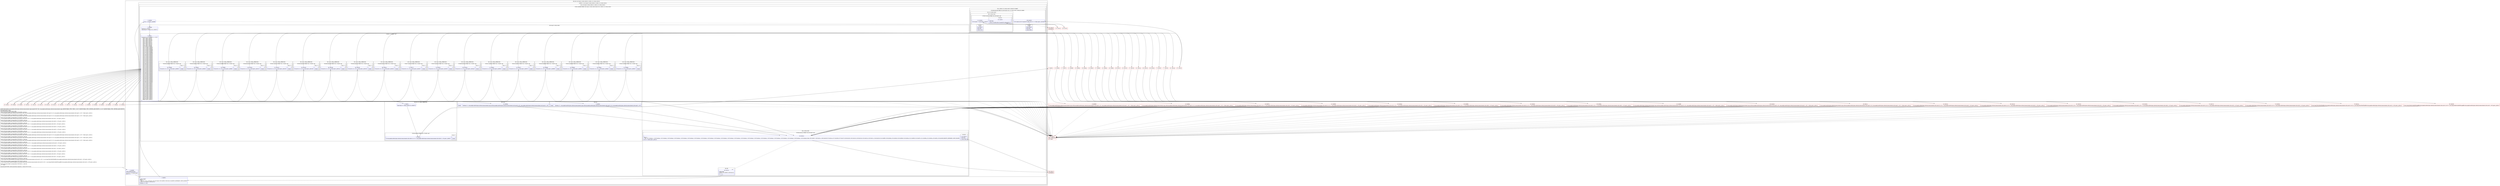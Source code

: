 digraph "CFG forcom.google.android.gms.internal.measurement.zzgm.equals(Ljava\/lang\/Object;Ljava\/lang\/Object;)Z" {
subgraph cluster_Region_1818213925 {
label = "R(2:0|(2:1|(3:3|4|(2:(1:85)|(1:86)))(1:(1:89)(1:(2:(1:93)|(1:94))))))";
node [shape=record,color=blue];
Node_0 [shape=record,label="{0\:\ 0x0000|MTH_ENTER_BLOCK\l|int int r0 = r9.zzakj.length\lint r2 = 0\l}"];
subgraph cluster_LoopRegion_524403229 {
label = "LOOP:0: (2:1|(3:3|4|(2:(1:85)|(1:86)))(1:(1:89)(1:(2:(1:93)|(1:94)))))";
node [shape=record,color=blue];
subgraph cluster_Region_1704569916 {
label = "R(2:1|(3:3|4|(2:(1:85)|(1:86)))(1:(1:89)(1:(2:(1:93)|(1:94)))))";
node [shape=record,color=blue];
Node_1 [shape=record,label="{1\:\ 0x0005|LOOP_START\lPHI: r2 \l  PHI: (r2v1 int) = (r2v0 int), (r2v4 int) binds: [B:0:0x0000, B:86:0x01c5] A[DONT_GENERATE, DONT_INLINE]\lLOOP:0: B:1:0x0005\-\>B:86:0x01c5\l|boolean r3 = true\l}"];
subgraph cluster_IfRegion_516131640 {
label = "IF [B:2:0x0006] THEN: R(3:3|4|(2:(1:85)|(1:86))) ELSE: R(1:(1:89)(1:(2:(1:93)|(1:94))))";
node [shape=record,color=blue];
Node_2 [shape=record,label="{2\:\ 0x0006|if (r2 \< r0) goto L_0x0008\l}"];
subgraph cluster_Region_1718169522 {
label = "R(3:3|4|(2:(1:85)|(1:86)))";
node [shape=record,color=blue];
Node_3 [shape=record,label="{3\:\ 0x0008|int int r4 = zzca(r2)\llong long r6 = (long) (r4 & 1048575)\l}"];
subgraph cluster_SwitchRegion_1364510668 {
label = "Switch: 21, default: null";
node [shape=record,color=blue];
Node_4 [shape=record,label="{4\:\ 0x0017|switch(((r4 & 267386880) \>\>\> 20)) \{\l    case 0: goto L_0x01a7;\l    case 1: goto L_0x018e;\l    case 2: goto L_0x017b;\l    case 3: goto L_0x0168;\l    case 4: goto L_0x0157;\l    case 5: goto L_0x0144;\l    case 6: goto L_0x0132;\l    case 7: goto L_0x0120;\l    case 8: goto L_0x010a;\l    case 9: goto L_0x00f4;\l    case 10: goto L_0x00de;\l    case 11: goto L_0x00cc;\l    case 12: goto L_0x00ba;\l    case 13: goto L_0x00a8;\l    case 14: goto L_0x0094;\l    case 15: goto L_0x0082;\l    case 16: goto L_0x006e;\l    case 17: goto L_0x0058;\l    case 18: goto L_0x004a;\l    case 19: goto L_0x004a;\l    case 20: goto L_0x004a;\l    case 21: goto L_0x004a;\l    case 22: goto L_0x004a;\l    case 23: goto L_0x004a;\l    case 24: goto L_0x004a;\l    case 25: goto L_0x004a;\l    case 26: goto L_0x004a;\l    case 27: goto L_0x004a;\l    case 28: goto L_0x004a;\l    case 29: goto L_0x004a;\l    case 30: goto L_0x004a;\l    case 31: goto L_0x004a;\l    case 32: goto L_0x004a;\l    case 33: goto L_0x004a;\l    case 34: goto L_0x004a;\l    case 35: goto L_0x004a;\l    case 36: goto L_0x004a;\l    case 37: goto L_0x004a;\l    case 38: goto L_0x004a;\l    case 39: goto L_0x004a;\l    case 40: goto L_0x004a;\l    case 41: goto L_0x004a;\l    case 42: goto L_0x004a;\l    case 43: goto L_0x004a;\l    case 44: goto L_0x004a;\l    case 45: goto L_0x004a;\l    case 46: goto L_0x004a;\l    case 47: goto L_0x004a;\l    case 48: goto L_0x004a;\l    case 49: goto L_0x004a;\l    case 50: goto L_0x003c;\l    case 51: goto L_0x001c;\l    case 52: goto L_0x001c;\l    case 53: goto L_0x001c;\l    case 54: goto L_0x001c;\l    case 55: goto L_0x001c;\l    case 56: goto L_0x001c;\l    case 57: goto L_0x001c;\l    case 58: goto L_0x001c;\l    case 59: goto L_0x001c;\l    case 60: goto L_0x001c;\l    case 61: goto L_0x001c;\l    case 62: goto L_0x001c;\l    case 63: goto L_0x001c;\l    case 64: goto L_0x001c;\l    case 65: goto L_0x001c;\l    case 66: goto L_0x001c;\l    case 67: goto L_0x001c;\l    case 68: goto L_0x001c;\l    default: goto L_0x001a;\l\}\l}"];
subgraph cluster_Region_374398512 {
label = "R(1:(1:1)) | FALL_THROUGH\l";
node [shape=record,color=blue];
subgraph cluster_IfRegion_2010516428 {
label = "IF [B:80:0x01ab] THEN: R(1:1) ELSE: null";
node [shape=record,color=blue];
Node_80 [shape=record,label="{80\:\ 0x01ab|if (zzc(r10, r11, r2) == true) goto L_0x01ad\l}"];
subgraph cluster_Region_321454131 {
label = "R(1:1)";
node [shape=record,color=blue];
Node_InsnContainer_2131460309 [shape=record,label="{|break\l}"];
}
}
}
subgraph cluster_Region_1858860035 {
label = "R(1:(1:1)) | FALL_THROUGH\l";
node [shape=record,color=blue];
subgraph cluster_IfRegion_1976484933 {
label = "IF [B:76:0x0192] THEN: R(1:1) ELSE: null";
node [shape=record,color=blue];
Node_76 [shape=record,label="{76\:\ 0x0192|if (zzc(r10, r11, r2) == true) goto L_0x0194\l}"];
subgraph cluster_Region_2121930420 {
label = "R(1:1)";
node [shape=record,color=blue];
Node_InsnContainer_629782992 [shape=record,label="{|break\l}"];
}
}
}
subgraph cluster_Region_111646876 {
label = "R(1:(1:1)) | FALL_THROUGH\l";
node [shape=record,color=blue];
subgraph cluster_IfRegion_1054553310 {
label = "IF [B:72:0x017f] THEN: R(1:1) ELSE: null";
node [shape=record,color=blue];
Node_72 [shape=record,label="{72\:\ 0x017f|if (zzc(r10, r11, r2) == true) goto L_0x0181\l}"];
subgraph cluster_Region_930946983 {
label = "R(1:1)";
node [shape=record,color=blue];
Node_InsnContainer_429682762 [shape=record,label="{|break\l}"];
}
}
}
subgraph cluster_Region_1907563920 {
label = "R(1:(1:1)) | FALL_THROUGH\l";
node [shape=record,color=blue];
subgraph cluster_IfRegion_291538952 {
label = "IF [B:68:0x016c] THEN: R(1:1) ELSE: null";
node [shape=record,color=blue];
Node_68 [shape=record,label="{68\:\ 0x016c|if (zzc(r10, r11, r2) == true) goto L_0x016e\l}"];
subgraph cluster_Region_1273632834 {
label = "R(1:1)";
node [shape=record,color=blue];
Node_InsnContainer_339060415 [shape=record,label="{|break\l}"];
}
}
}
subgraph cluster_Region_1850837587 {
label = "R(1:(1:1)) | FALL_THROUGH\l";
node [shape=record,color=blue];
subgraph cluster_IfRegion_1454336387 {
label = "IF [B:64:0x015b] THEN: R(1:1) ELSE: null";
node [shape=record,color=blue];
Node_64 [shape=record,label="{64\:\ 0x015b|if (zzc(r10, r11, r2) == true) goto L_0x015d\l}"];
subgraph cluster_Region_124212628 {
label = "R(1:1)";
node [shape=record,color=blue];
Node_InsnContainer_483681586 [shape=record,label="{|break\l}"];
}
}
}
subgraph cluster_Region_636303433 {
label = "R(1:(1:1)) | FALL_THROUGH\l";
node [shape=record,color=blue];
subgraph cluster_IfRegion_1430283263 {
label = "IF [B:60:0x0148] THEN: R(1:1) ELSE: null";
node [shape=record,color=blue];
Node_60 [shape=record,label="{60\:\ 0x0148|if (zzc(r10, r11, r2) == true) goto L_0x014a\l}"];
subgraph cluster_Region_1200369077 {
label = "R(1:1)";
node [shape=record,color=blue];
Node_InsnContainer_2063211301 [shape=record,label="{|break\l}"];
}
}
}
subgraph cluster_Region_1169689789 {
label = "R(1:(1:1)) | FALL_THROUGH\l";
node [shape=record,color=blue];
subgraph cluster_IfRegion_844812365 {
label = "IF [B:56:0x0136] THEN: R(1:1) ELSE: null";
node [shape=record,color=blue];
Node_56 [shape=record,label="{56\:\ 0x0136|if (zzc(r10, r11, r2) == true) goto L_0x0138\l}"];
subgraph cluster_Region_165370675 {
label = "R(1:1)";
node [shape=record,color=blue];
Node_InsnContainer_790380088 [shape=record,label="{|break\l}"];
}
}
}
subgraph cluster_Region_85273549 {
label = "R(1:(1:1)) | FALL_THROUGH\l";
node [shape=record,color=blue];
subgraph cluster_IfRegion_661601990 {
label = "IF [B:52:0x0124] THEN: R(1:1) ELSE: null";
node [shape=record,color=blue];
Node_52 [shape=record,label="{52\:\ 0x0124|if (zzc(r10, r11, r2) == true) goto L_0x0126\l}"];
subgraph cluster_Region_5050934 {
label = "R(1:1)";
node [shape=record,color=blue];
Node_InsnContainer_1402782671 [shape=record,label="{|break\l}"];
}
}
}
subgraph cluster_Region_499112570 {
label = "R(1:(1:1)) | FALL_THROUGH\l";
node [shape=record,color=blue];
subgraph cluster_IfRegion_178366681 {
label = "IF [B:48:0x010e] THEN: R(1:1) ELSE: null";
node [shape=record,color=blue];
Node_48 [shape=record,label="{48\:\ 0x010e|if (zzc(r10, r11, r2) == true) goto L_0x0110\l}"];
subgraph cluster_Region_827900227 {
label = "R(1:1)";
node [shape=record,color=blue];
Node_InsnContainer_1500297724 [shape=record,label="{|break\l}"];
}
}
}
subgraph cluster_Region_1817942949 {
label = "R(1:(1:1)) | FALL_THROUGH\l";
node [shape=record,color=blue];
subgraph cluster_IfRegion_1554542057 {
label = "IF [B:44:0x00f8] THEN: R(1:1) ELSE: null";
node [shape=record,color=blue];
Node_44 [shape=record,label="{44\:\ 0x00f8|if (zzc(r10, r11, r2) == true) goto L_0x00fa\l}"];
subgraph cluster_Region_257224798 {
label = "R(1:1)";
node [shape=record,color=blue];
Node_InsnContainer_2029091374 [shape=record,label="{|break\l}"];
}
}
}
subgraph cluster_Region_1156489109 {
label = "R(1:(1:1)) | FALL_THROUGH\l";
node [shape=record,color=blue];
subgraph cluster_IfRegion_949225097 {
label = "IF [B:40:0x00e2] THEN: R(1:1) ELSE: null";
node [shape=record,color=blue];
Node_40 [shape=record,label="{40\:\ 0x00e2|if (zzc(r10, r11, r2) == true) goto L_0x00e4\l}"];
subgraph cluster_Region_1960354334 {
label = "R(1:1)";
node [shape=record,color=blue];
Node_InsnContainer_1554410203 [shape=record,label="{|break\l}"];
}
}
}
subgraph cluster_Region_804604779 {
label = "R(1:(1:1)) | FALL_THROUGH\l";
node [shape=record,color=blue];
subgraph cluster_IfRegion_1716749907 {
label = "IF [B:36:0x00d0] THEN: R(1:1) ELSE: null";
node [shape=record,color=blue];
Node_36 [shape=record,label="{36\:\ 0x00d0|if (zzc(r10, r11, r2) == true) goto L_0x00d2\l}"];
subgraph cluster_Region_534211383 {
label = "R(1:1)";
node [shape=record,color=blue];
Node_InsnContainer_774828673 [shape=record,label="{|break\l}"];
}
}
}
subgraph cluster_Region_1102165293 {
label = "R(1:(1:1)) | FALL_THROUGH\l";
node [shape=record,color=blue];
subgraph cluster_IfRegion_1639128352 {
label = "IF [B:32:0x00be] THEN: R(1:1) ELSE: null";
node [shape=record,color=blue];
Node_32 [shape=record,label="{32\:\ 0x00be|if (zzc(r10, r11, r2) == true) goto L_0x00c0\l}"];
subgraph cluster_Region_1150943331 {
label = "R(1:1)";
node [shape=record,color=blue];
Node_InsnContainer_1622164756 [shape=record,label="{|break\l}"];
}
}
}
subgraph cluster_Region_961743225 {
label = "R(1:(1:1)) | FALL_THROUGH\l";
node [shape=record,color=blue];
subgraph cluster_IfRegion_2120999898 {
label = "IF [B:28:0x00ac] THEN: R(1:1) ELSE: null";
node [shape=record,color=blue];
Node_28 [shape=record,label="{28\:\ 0x00ac|if (zzc(r10, r11, r2) == true) goto L_0x00ae\l}"];
subgraph cluster_Region_1971833763 {
label = "R(1:1)";
node [shape=record,color=blue];
Node_InsnContainer_1628066920 [shape=record,label="{|break\l}"];
}
}
}
subgraph cluster_Region_57685432 {
label = "R(1:(1:1)) | FALL_THROUGH\l";
node [shape=record,color=blue];
subgraph cluster_IfRegion_1725108944 {
label = "IF [B:24:0x0098] THEN: R(1:1) ELSE: null";
node [shape=record,color=blue];
Node_24 [shape=record,label="{24\:\ 0x0098|if (zzc(r10, r11, r2) == true) goto L_0x009a\l}"];
subgraph cluster_Region_583658606 {
label = "R(1:1)";
node [shape=record,color=blue];
Node_InsnContainer_1775825223 [shape=record,label="{|break\l}"];
}
}
}
subgraph cluster_Region_1522680064 {
label = "R(1:(1:1)) | FALL_THROUGH\l";
node [shape=record,color=blue];
subgraph cluster_IfRegion_482898247 {
label = "IF [B:20:0x0086] THEN: R(1:1) ELSE: null";
node [shape=record,color=blue];
Node_20 [shape=record,label="{20\:\ 0x0086|if (zzc(r10, r11, r2) == true) goto L_0x0088\l}"];
subgraph cluster_Region_1486713365 {
label = "R(1:1)";
node [shape=record,color=blue];
Node_InsnContainer_903499764 [shape=record,label="{|break\l}"];
}
}
}
subgraph cluster_Region_455525057 {
label = "R(1:(1:1)) | FALL_THROUGH\l";
node [shape=record,color=blue];
subgraph cluster_IfRegion_1709909475 {
label = "IF [B:16:0x0072] THEN: R(1:1) ELSE: null";
node [shape=record,color=blue];
Node_16 [shape=record,label="{16\:\ 0x0072|if (zzc(r10, r11, r2) == true) goto L_0x0074\l}"];
subgraph cluster_Region_1394887396 {
label = "R(1:1)";
node [shape=record,color=blue];
Node_InsnContainer_1620739919 [shape=record,label="{|break\l}"];
}
}
}
subgraph cluster_Region_123257159 {
label = "R(1:(1:1)) | FALL_THROUGH\l";
node [shape=record,color=blue];
subgraph cluster_IfRegion_1145012151 {
label = "IF [B:12:0x005c] THEN: R(1:1) ELSE: null";
node [shape=record,color=blue];
Node_12 [shape=record,label="{12\:\ 0x005c|if (zzc(r10, r11, r2) == true) goto L_0x005e\l}"];
subgraph cluster_Region_709180327 {
label = "R(1:1)";
node [shape=record,color=blue];
Node_InsnContainer_1539778401 [shape=record,label="{|break\l}"];
}
}
}
subgraph cluster_Region_1507936593 {
label = "R(2:10|1)";
node [shape=record,color=blue];
Node_10 [shape=record,label="{10\:\ 0x004a|boolean r3 = com.google.android.gms.internal.measurement.zzgz.zzd(com.google.android.gms.internal.measurement.zzhv.zzp(r10, r6), com.google.android.gms.internal.measurement.zzhv.zzp(r11, r6))\l}"];
Node_InsnContainer_1876124585 [shape=record,label="{|break\l}"];
}
subgraph cluster_Region_1721517853 {
label = "R(2:9|1)";
node [shape=record,color=blue];
Node_9 [shape=record,label="{9\:\ 0x003c|boolean r3 = com.google.android.gms.internal.measurement.zzgz.zzd(com.google.android.gms.internal.measurement.zzhv.zzp(r10, r6), com.google.android.gms.internal.measurement.zzhv.zzp(r11, r6))\l}"];
Node_InsnContainer_775996909 [shape=record,label="{|break\l}"];
}
subgraph cluster_Region_973381746 {
label = "R(2:5|(1:1)) | FALL_THROUGH\l";
node [shape=record,color=blue];
Node_5 [shape=record,label="{5\:\ 0x001c|long long r4 = (long) (zzcb(r2) & 1048575)\l}"];
subgraph cluster_IfRegion_44873590 {
label = "IF [B:6:0x002a] THEN: R(1:1) ELSE: null";
node [shape=record,color=blue];
Node_6 [shape=record,label="{6\:\ 0x002a|if (com.google.android.gms.internal.measurement.zzhv.zzk(r10, r4) == com.google.android.gms.internal.measurement.zzhv.zzk(r11, r4)) goto L_0x002c\l}"];
subgraph cluster_Region_769346433 {
label = "R(1:1)";
node [shape=record,color=blue];
Node_InsnContainer_1338346868 [shape=record,label="{|break\l}"];
}
}
}
}
subgraph cluster_Region_1006592270 {
label = "R(2:(1:85)|(1:86))";
node [shape=record,color=blue];
subgraph cluster_IfRegion_2038721676 {
label = "IF [B:84:0x01c2] THEN: R(1:85) ELSE: null";
node [shape=record,color=blue];
Node_84 [shape=record,label="{84\:\ 0x01c2|PHI: r3 \l  PHI: (r3v1 boolean) = (r3v0 boolean), (r3v2 boolean), (r3v0 boolean), (r3v0 boolean), (r3v0 boolean), (r3v0 boolean), (r3v0 boolean), (r3v0 boolean), (r3v0 boolean), (r3v0 boolean), (r3v0 boolean), (r3v0 boolean), (r3v0 boolean), (r3v0 boolean), (r3v0 boolean), (r3v0 boolean), (r3v0 boolean), (r3v0 boolean), (r3v0 boolean), (r3v0 boolean), (r3v4 boolean), (r3v6 boolean), (r3v0 boolean) binds: [B:4:0x0017, B:83:0x01c1, B:82:0x01bf, B:78:0x01a4, B:74:0x018b, B:70:0x0178, B:66:0x0165, B:62:0x0154, B:58:0x0140, B:54:0x012e, B:50:0x011c, B:46:0x0106, B:42:0x00f0, B:38:0x00da, B:34:0x00c8, B:30:0x00b6, B:26:0x00a4, B:22:0x0090, B:18:0x007e, B:14:0x006a, B:10:0x004a, B:9:0x003c, B:8:0x0038] A[DONT_GENERATE, DONT_INLINE]\l|if (r3 == false) goto L_0x01c4\l}"];
subgraph cluster_Region_322483249 {
label = "R(1:85)";
node [shape=record,color=blue];
Node_85 [shape=record,label="{85\:\ 0x01c4|RETURN\l|return false\l}"];
}
}
subgraph cluster_Region_979251202 {
label = "R(1:86)";
node [shape=record,color=blue];
Node_86 [shape=record,label="{86\:\ 0x01c5|LOOP_END\lLOOP:0: B:1:0x0005\-\>B:86:0x01c5\l|r2 += 3\l}"];
}
}
}
subgraph cluster_Region_1690858132 {
label = "R(1:(1:89)(1:(2:(1:93)|(1:94)))) | ELSE_IF_CHAIN\l";
node [shape=record,color=blue];
subgraph cluster_IfRegion_117833044 {
label = "IF [B:88:0x01d9] THEN: R(1:89) ELSE: R(1:(2:(1:93)|(1:94))) | ELSE_IF_CHAIN\l";
node [shape=record,color=blue];
Node_88 [shape=record,label="{88\:\ 0x01d9|if (r9.zzakx.zzx(r10).equals(r9.zzakx.zzx(r11)) == false) goto L_0x01db\l}"];
subgraph cluster_Region_1202854827 {
label = "R(1:89)";
node [shape=record,color=blue];
Node_89 [shape=record,label="{89\:\ 0x01db|RETURN\l|return false\l}"];
}
subgraph cluster_Region_301839952 {
label = "R(1:(2:(1:93)|(1:94)))";
node [shape=record,color=blue];
subgraph cluster_Region_914762281 {
label = "R(2:(1:93)|(1:94))";
node [shape=record,color=blue];
subgraph cluster_IfRegion_507612912 {
label = "IF [B:91:0x01de] THEN: R(1:93) ELSE: null";
node [shape=record,color=blue];
Node_91 [shape=record,label="{91\:\ 0x01de|if (r9.zzako == true) goto L_0x01e0\l}"];
subgraph cluster_Region_1241100752 {
label = "R(1:93)";
node [shape=record,color=blue];
Node_93 [shape=record,label="{93\:\ 0x01f0|RETURN\l|return r9.zzaky.zzh(r10).equals(r9.zzaky.zzh(r11))\l}"];
}
}
subgraph cluster_Region_902480265 {
label = "R(1:94)";
node [shape=record,color=blue];
Node_94 [shape=record,label="{94\:\ 0x01f1|RETURN\l|return true\l}"];
}
}
}
}
}
}
}
}
}
Node_7 [shape=record,color=red,label="{7\:\ 0x002c}"];
Node_8 [shape=record,color=red,label="{8\:\ 0x0038|if (com.google.android.gms.internal.measurement.zzgz.zzd(com.google.android.gms.internal.measurement.zzhv.zzp(r10, r6), com.google.android.gms.internal.measurement.zzhv.zzp(r11, r6)) != false) goto L_0x01c2\l}"];
Node_11 [shape=record,color=red,label="{11\:\ 0x0058}"];
Node_13 [shape=record,color=red,label="{13\:\ 0x005e}"];
Node_14 [shape=record,color=red,label="{14\:\ 0x006a|if (com.google.android.gms.internal.measurement.zzgz.zzd(com.google.android.gms.internal.measurement.zzhv.zzp(r10, r6), com.google.android.gms.internal.measurement.zzhv.zzp(r11, r6)) != false) goto L_0x01c2\l}"];
Node_15 [shape=record,color=red,label="{15\:\ 0x006e}"];
Node_17 [shape=record,color=red,label="{17\:\ 0x0074}"];
Node_18 [shape=record,color=red,label="{18\:\ 0x007e|if (com.google.android.gms.internal.measurement.zzhv.zzl(r10, r6) == com.google.android.gms.internal.measurement.zzhv.zzl(r11, r6)) goto L_0x01c2\l}"];
Node_19 [shape=record,color=red,label="{19\:\ 0x0082}"];
Node_21 [shape=record,color=red,label="{21\:\ 0x0088}"];
Node_22 [shape=record,color=red,label="{22\:\ 0x0090|if (com.google.android.gms.internal.measurement.zzhv.zzk(r10, r6) == com.google.android.gms.internal.measurement.zzhv.zzk(r11, r6)) goto L_0x01c2\l}"];
Node_23 [shape=record,color=red,label="{23\:\ 0x0094}"];
Node_25 [shape=record,color=red,label="{25\:\ 0x009a}"];
Node_26 [shape=record,color=red,label="{26\:\ 0x00a4|if (com.google.android.gms.internal.measurement.zzhv.zzl(r10, r6) == com.google.android.gms.internal.measurement.zzhv.zzl(r11, r6)) goto L_0x01c2\l}"];
Node_27 [shape=record,color=red,label="{27\:\ 0x00a8}"];
Node_29 [shape=record,color=red,label="{29\:\ 0x00ae}"];
Node_30 [shape=record,color=red,label="{30\:\ 0x00b6|if (com.google.android.gms.internal.measurement.zzhv.zzk(r10, r6) == com.google.android.gms.internal.measurement.zzhv.zzk(r11, r6)) goto L_0x01c2\l}"];
Node_31 [shape=record,color=red,label="{31\:\ 0x00ba}"];
Node_33 [shape=record,color=red,label="{33\:\ 0x00c0}"];
Node_34 [shape=record,color=red,label="{34\:\ 0x00c8|if (com.google.android.gms.internal.measurement.zzhv.zzk(r10, r6) == com.google.android.gms.internal.measurement.zzhv.zzk(r11, r6)) goto L_0x01c2\l}"];
Node_35 [shape=record,color=red,label="{35\:\ 0x00cc}"];
Node_37 [shape=record,color=red,label="{37\:\ 0x00d2}"];
Node_38 [shape=record,color=red,label="{38\:\ 0x00da|if (com.google.android.gms.internal.measurement.zzhv.zzk(r10, r6) == com.google.android.gms.internal.measurement.zzhv.zzk(r11, r6)) goto L_0x01c2\l}"];
Node_39 [shape=record,color=red,label="{39\:\ 0x00de}"];
Node_41 [shape=record,color=red,label="{41\:\ 0x00e4}"];
Node_42 [shape=record,color=red,label="{42\:\ 0x00f0|if (com.google.android.gms.internal.measurement.zzgz.zzd(com.google.android.gms.internal.measurement.zzhv.zzp(r10, r6), com.google.android.gms.internal.measurement.zzhv.zzp(r11, r6)) != false) goto L_0x01c2\l}"];
Node_43 [shape=record,color=red,label="{43\:\ 0x00f4}"];
Node_45 [shape=record,color=red,label="{45\:\ 0x00fa}"];
Node_46 [shape=record,color=red,label="{46\:\ 0x0106|if (com.google.android.gms.internal.measurement.zzgz.zzd(com.google.android.gms.internal.measurement.zzhv.zzp(r10, r6), com.google.android.gms.internal.measurement.zzhv.zzp(r11, r6)) != false) goto L_0x01c2\l}"];
Node_47 [shape=record,color=red,label="{47\:\ 0x010a}"];
Node_49 [shape=record,color=red,label="{49\:\ 0x0110}"];
Node_50 [shape=record,color=red,label="{50\:\ 0x011c|if (com.google.android.gms.internal.measurement.zzgz.zzd(com.google.android.gms.internal.measurement.zzhv.zzp(r10, r6), com.google.android.gms.internal.measurement.zzhv.zzp(r11, r6)) != false) goto L_0x01c2\l}"];
Node_51 [shape=record,color=red,label="{51\:\ 0x0120}"];
Node_53 [shape=record,color=red,label="{53\:\ 0x0126}"];
Node_54 [shape=record,color=red,label="{54\:\ 0x012e|if (com.google.android.gms.internal.measurement.zzhv.zzm(r10, r6) == com.google.android.gms.internal.measurement.zzhv.zzm(r11, r6)) goto L_0x01c2\l}"];
Node_55 [shape=record,color=red,label="{55\:\ 0x0132}"];
Node_57 [shape=record,color=red,label="{57\:\ 0x0138}"];
Node_58 [shape=record,color=red,label="{58\:\ 0x0140|if (com.google.android.gms.internal.measurement.zzhv.zzk(r10, r6) == com.google.android.gms.internal.measurement.zzhv.zzk(r11, r6)) goto L_0x01c2\l}"];
Node_59 [shape=record,color=red,label="{59\:\ 0x0144}"];
Node_61 [shape=record,color=red,label="{61\:\ 0x014a}"];
Node_62 [shape=record,color=red,label="{62\:\ 0x0154|if (com.google.android.gms.internal.measurement.zzhv.zzl(r10, r6) == com.google.android.gms.internal.measurement.zzhv.zzl(r11, r6)) goto L_0x01c2\l}"];
Node_63 [shape=record,color=red,label="{63\:\ 0x0157}"];
Node_65 [shape=record,color=red,label="{65\:\ 0x015d}"];
Node_66 [shape=record,color=red,label="{66\:\ 0x0165|if (com.google.android.gms.internal.measurement.zzhv.zzk(r10, r6) == com.google.android.gms.internal.measurement.zzhv.zzk(r11, r6)) goto L_0x01c2\l}"];
Node_67 [shape=record,color=red,label="{67\:\ 0x0168}"];
Node_69 [shape=record,color=red,label="{69\:\ 0x016e}"];
Node_70 [shape=record,color=red,label="{70\:\ 0x0178|if (com.google.android.gms.internal.measurement.zzhv.zzl(r10, r6) == com.google.android.gms.internal.measurement.zzhv.zzl(r11, r6)) goto L_0x01c2\l}"];
Node_71 [shape=record,color=red,label="{71\:\ 0x017b}"];
Node_73 [shape=record,color=red,label="{73\:\ 0x0181}"];
Node_74 [shape=record,color=red,label="{74\:\ 0x018b|if (com.google.android.gms.internal.measurement.zzhv.zzl(r10, r6) == com.google.android.gms.internal.measurement.zzhv.zzl(r11, r6)) goto L_0x01c2\l}"];
Node_75 [shape=record,color=red,label="{75\:\ 0x018e}"];
Node_77 [shape=record,color=red,label="{77\:\ 0x0194}"];
Node_78 [shape=record,color=red,label="{78\:\ 0x01a4|if (java.lang.Float.floatToIntBits(com.google.android.gms.internal.measurement.zzhv.zzn(r10, r6)) == java.lang.Float.floatToIntBits(com.google.android.gms.internal.measurement.zzhv.zzn(r11, r6))) goto L_0x01c2\l}"];
Node_79 [shape=record,color=red,label="{79\:\ 0x01a7}"];
Node_81 [shape=record,color=red,label="{81\:\ 0x01ad}"];
Node_82 [shape=record,color=red,label="{82\:\ 0x01bf|if (java.lang.Double.doubleToLongBits(com.google.android.gms.internal.measurement.zzhv.zzo(r10, r6)) == java.lang.Double.doubleToLongBits(com.google.android.gms.internal.measurement.zzhv.zzo(r11, r6))) goto L_0x01c2\l}"];
Node_83 [shape=record,color=red,label="{83\:\ 0x01c1|FALL_THROUGH\l|r3 = false\l}"];
Node_87 [shape=record,color=red,label="{87\:\ 0x01c9}"];
Node_90 [shape=record,color=red,label="{90\:\ 0x01dc}"];
Node_92 [shape=record,color=red,label="{92\:\ 0x01e0}"];
Node_95 [shape=record,color=red,label="{95\:\ 0x01c9|SYNTHETIC\l}"];
Node_96 [shape=record,color=red,label="{96\:\ 0x01c4|SYNTHETIC\l}"];
MethodNode[shape=record,label="{public final boolean com.google.android.gms.internal.measurement.zzgm.equals((r9v0 'this' com.google.android.gms.internal.measurement.zzgm A[IMMUTABLE_TYPE, THIS]), (r10v0 T A[IMMUTABLE_TYPE, METHOD_ARGUMENT]), (r11v0 T A[IMMUTABLE_TYPE, METHOD_ARGUMENT]))  | INCONSISTENT_CODE\lCan't fix incorrect switch cases order\lCode restructure failed: missing block: B:8:0x0038, code lost:\l    if (com.google.android.gms.internal.measurement.zzgz.zzd(com.google.android.gms.internal.measurement.zzhv.zzp(r10, r6), com.google.android.gms.internal.measurement.zzhv.zzp(r11, r6)) != false) goto L_0x01c2;\l\lCode restructure failed: missing block: B:14:0x006a, code lost:\l    if (com.google.android.gms.internal.measurement.zzgz.zzd(com.google.android.gms.internal.measurement.zzhv.zzp(r10, r6), com.google.android.gms.internal.measurement.zzhv.zzp(r11, r6)) != false) goto L_0x01c2;\l\lCode restructure failed: missing block: B:18:0x007e, code lost:\l    if (com.google.android.gms.internal.measurement.zzhv.zzl(r10, r6) == com.google.android.gms.internal.measurement.zzhv.zzl(r11, r6)) goto L_0x01c2;\l\lCode restructure failed: missing block: B:22:0x0090, code lost:\l    if (com.google.android.gms.internal.measurement.zzhv.zzk(r10, r6) == com.google.android.gms.internal.measurement.zzhv.zzk(r11, r6)) goto L_0x01c2;\l\lCode restructure failed: missing block: B:26:0x00a4, code lost:\l    if (com.google.android.gms.internal.measurement.zzhv.zzl(r10, r6) == com.google.android.gms.internal.measurement.zzhv.zzl(r11, r6)) goto L_0x01c2;\l\lCode restructure failed: missing block: B:30:0x00b6, code lost:\l    if (com.google.android.gms.internal.measurement.zzhv.zzk(r10, r6) == com.google.android.gms.internal.measurement.zzhv.zzk(r11, r6)) goto L_0x01c2;\l\lCode restructure failed: missing block: B:34:0x00c8, code lost:\l    if (com.google.android.gms.internal.measurement.zzhv.zzk(r10, r6) == com.google.android.gms.internal.measurement.zzhv.zzk(r11, r6)) goto L_0x01c2;\l\lCode restructure failed: missing block: B:38:0x00da, code lost:\l    if (com.google.android.gms.internal.measurement.zzhv.zzk(r10, r6) == com.google.android.gms.internal.measurement.zzhv.zzk(r11, r6)) goto L_0x01c2;\l\lCode restructure failed: missing block: B:42:0x00f0, code lost:\l    if (com.google.android.gms.internal.measurement.zzgz.zzd(com.google.android.gms.internal.measurement.zzhv.zzp(r10, r6), com.google.android.gms.internal.measurement.zzhv.zzp(r11, r6)) != false) goto L_0x01c2;\l\lCode restructure failed: missing block: B:46:0x0106, code lost:\l    if (com.google.android.gms.internal.measurement.zzgz.zzd(com.google.android.gms.internal.measurement.zzhv.zzp(r10, r6), com.google.android.gms.internal.measurement.zzhv.zzp(r11, r6)) != false) goto L_0x01c2;\l\lCode restructure failed: missing block: B:50:0x011c, code lost:\l    if (com.google.android.gms.internal.measurement.zzgz.zzd(com.google.android.gms.internal.measurement.zzhv.zzp(r10, r6), com.google.android.gms.internal.measurement.zzhv.zzp(r11, r6)) != false) goto L_0x01c2;\l\lCode restructure failed: missing block: B:54:0x012e, code lost:\l    if (com.google.android.gms.internal.measurement.zzhv.zzm(r10, r6) == com.google.android.gms.internal.measurement.zzhv.zzm(r11, r6)) goto L_0x01c2;\l\lCode restructure failed: missing block: B:58:0x0140, code lost:\l    if (com.google.android.gms.internal.measurement.zzhv.zzk(r10, r6) == com.google.android.gms.internal.measurement.zzhv.zzk(r11, r6)) goto L_0x01c2;\l\lCode restructure failed: missing block: B:62:0x0154, code lost:\l    if (com.google.android.gms.internal.measurement.zzhv.zzl(r10, r6) == com.google.android.gms.internal.measurement.zzhv.zzl(r11, r6)) goto L_0x01c2;\l\lCode restructure failed: missing block: B:66:0x0165, code lost:\l    if (com.google.android.gms.internal.measurement.zzhv.zzk(r10, r6) == com.google.android.gms.internal.measurement.zzhv.zzk(r11, r6)) goto L_0x01c2;\l\lCode restructure failed: missing block: B:70:0x0178, code lost:\l    if (com.google.android.gms.internal.measurement.zzhv.zzl(r10, r6) == com.google.android.gms.internal.measurement.zzhv.zzl(r11, r6)) goto L_0x01c2;\l\lCode restructure failed: missing block: B:74:0x018b, code lost:\l    if (com.google.android.gms.internal.measurement.zzhv.zzl(r10, r6) == com.google.android.gms.internal.measurement.zzhv.zzl(r11, r6)) goto L_0x01c2;\l\lCode restructure failed: missing block: B:78:0x01a4, code lost:\l    if (java.lang.Float.floatToIntBits(com.google.android.gms.internal.measurement.zzhv.zzn(r10, r6)) == java.lang.Float.floatToIntBits(com.google.android.gms.internal.measurement.zzhv.zzn(r11, r6))) goto L_0x01c2;\l\lCode restructure failed: missing block: B:82:0x01bf, code lost:\l    if (java.lang.Double.doubleToLongBits(com.google.android.gms.internal.measurement.zzhv.zzo(r10, r6)) == java.lang.Double.doubleToLongBits(com.google.android.gms.internal.measurement.zzhv.zzo(r11, r6))) goto L_0x01c2;\l\lCode restructure failed: missing block: B:83:0x01c1, code lost:\l    r3 = false;\l\lAnnotation[SYSTEM, dalvik.annotation.Signature, \{value=[(TT;TT;)Z]\}]\l}"];
MethodNode -> Node_0;
Node_0 -> Node_1;
Node_1 -> Node_2;
Node_2 -> Node_3;
Node_2 -> Node_95[style=dashed];
Node_3 -> Node_4;
Node_4 -> Node_5;
Node_4 -> Node_9;
Node_4 -> Node_10;
Node_4 -> Node_11;
Node_4 -> Node_15;
Node_4 -> Node_19;
Node_4 -> Node_23;
Node_4 -> Node_27;
Node_4 -> Node_31;
Node_4 -> Node_35;
Node_4 -> Node_39;
Node_4 -> Node_43;
Node_4 -> Node_47;
Node_4 -> Node_51;
Node_4 -> Node_55;
Node_4 -> Node_59;
Node_4 -> Node_63;
Node_4 -> Node_67;
Node_4 -> Node_71;
Node_4 -> Node_75;
Node_4 -> Node_79;
Node_4 -> Node_84;
Node_80 -> Node_81;
Node_80 -> Node_83[style=dashed];
Node_76 -> Node_77;
Node_76 -> Node_83[style=dashed];
Node_72 -> Node_73;
Node_72 -> Node_83[style=dashed];
Node_68 -> Node_69;
Node_68 -> Node_83[style=dashed];
Node_64 -> Node_65;
Node_64 -> Node_83[style=dashed];
Node_60 -> Node_61;
Node_60 -> Node_83[style=dashed];
Node_56 -> Node_57;
Node_56 -> Node_83[style=dashed];
Node_52 -> Node_53;
Node_52 -> Node_83[style=dashed];
Node_48 -> Node_49;
Node_48 -> Node_83[style=dashed];
Node_44 -> Node_45;
Node_44 -> Node_83[style=dashed];
Node_40 -> Node_41;
Node_40 -> Node_83[style=dashed];
Node_36 -> Node_37;
Node_36 -> Node_83[style=dashed];
Node_32 -> Node_33;
Node_32 -> Node_83[style=dashed];
Node_28 -> Node_29;
Node_28 -> Node_83[style=dashed];
Node_24 -> Node_25;
Node_24 -> Node_83[style=dashed];
Node_20 -> Node_21;
Node_20 -> Node_83[style=dashed];
Node_16 -> Node_17;
Node_16 -> Node_83[style=dashed];
Node_12 -> Node_13;
Node_12 -> Node_83[style=dashed];
Node_10 -> Node_84;
Node_9 -> Node_84;
Node_5 -> Node_6;
Node_6 -> Node_7;
Node_6 -> Node_83[style=dashed];
Node_84 -> Node_86[style=dashed];
Node_84 -> Node_96;
Node_86 -> Node_1;
Node_88 -> Node_89;
Node_88 -> Node_90[style=dashed];
Node_91 -> Node_92;
Node_91 -> Node_94[style=dashed];
Node_7 -> Node_8;
Node_8 -> Node_84;
Node_8 -> Node_83[style=dashed];
Node_11 -> Node_12;
Node_13 -> Node_14;
Node_14 -> Node_84;
Node_14 -> Node_83[style=dashed];
Node_15 -> Node_16;
Node_17 -> Node_18;
Node_18 -> Node_84;
Node_18 -> Node_83[style=dashed];
Node_19 -> Node_20;
Node_21 -> Node_22;
Node_22 -> Node_84;
Node_22 -> Node_83[style=dashed];
Node_23 -> Node_24;
Node_25 -> Node_26;
Node_26 -> Node_84;
Node_26 -> Node_83[style=dashed];
Node_27 -> Node_28;
Node_29 -> Node_30;
Node_30 -> Node_84;
Node_30 -> Node_83[style=dashed];
Node_31 -> Node_32;
Node_33 -> Node_34;
Node_34 -> Node_84;
Node_34 -> Node_83[style=dashed];
Node_35 -> Node_36;
Node_37 -> Node_38;
Node_38 -> Node_84;
Node_38 -> Node_83[style=dashed];
Node_39 -> Node_40;
Node_41 -> Node_42;
Node_42 -> Node_84;
Node_42 -> Node_83[style=dashed];
Node_43 -> Node_44;
Node_45 -> Node_46;
Node_46 -> Node_84;
Node_46 -> Node_83[style=dashed];
Node_47 -> Node_48;
Node_49 -> Node_50;
Node_50 -> Node_84;
Node_50 -> Node_83[style=dashed];
Node_51 -> Node_52;
Node_53 -> Node_54;
Node_54 -> Node_84;
Node_54 -> Node_83[style=dashed];
Node_55 -> Node_56;
Node_57 -> Node_58;
Node_58 -> Node_84;
Node_58 -> Node_83[style=dashed];
Node_59 -> Node_60;
Node_61 -> Node_62;
Node_62 -> Node_84;
Node_62 -> Node_83[style=dashed];
Node_63 -> Node_64;
Node_65 -> Node_66;
Node_66 -> Node_84;
Node_66 -> Node_83[style=dashed];
Node_67 -> Node_68;
Node_69 -> Node_70;
Node_70 -> Node_84;
Node_70 -> Node_83[style=dashed];
Node_71 -> Node_72;
Node_73 -> Node_74;
Node_74 -> Node_84;
Node_74 -> Node_83[style=dashed];
Node_75 -> Node_76;
Node_77 -> Node_78;
Node_78 -> Node_84;
Node_78 -> Node_83[style=dashed];
Node_79 -> Node_80;
Node_81 -> Node_82;
Node_82 -> Node_83[style=dashed];
Node_82 -> Node_84;
Node_83 -> Node_84;
Node_87 -> Node_88;
Node_90 -> Node_91;
Node_92 -> Node_93;
Node_95 -> Node_87;
Node_96 -> Node_85;
}

